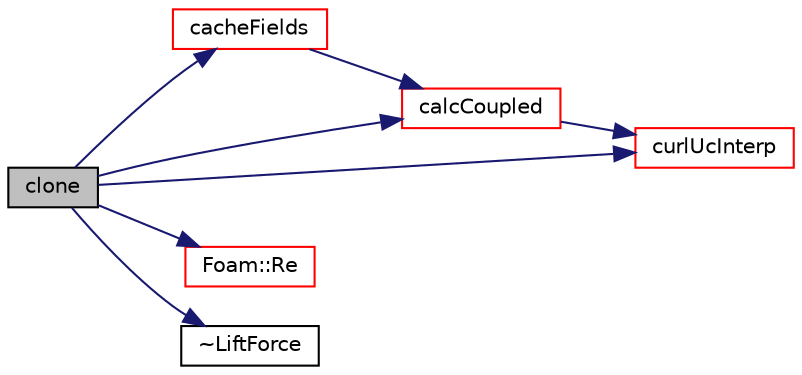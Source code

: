 digraph "clone"
{
  bgcolor="transparent";
  edge [fontname="Helvetica",fontsize="10",labelfontname="Helvetica",labelfontsize="10"];
  node [fontname="Helvetica",fontsize="10",shape=record];
  rankdir="LR";
  Node1 [label="clone",height=0.2,width=0.4,color="black", fillcolor="grey75", style="filled", fontcolor="black"];
  Node1 -> Node2 [color="midnightblue",fontsize="10",style="solid",fontname="Helvetica"];
  Node2 [label="cacheFields",height=0.2,width=0.4,color="red",URL="$a01336.html#a6005414ac27ae3e0b5a783ba216c1906",tooltip="Cache fields. "];
  Node2 -> Node3 [color="midnightblue",fontsize="10",style="solid",fontname="Helvetica"];
  Node3 [label="calcCoupled",height=0.2,width=0.4,color="red",URL="$a01336.html#ab75663629d97d97cca393a26248907c5",tooltip="Calculate the non-coupled force. "];
  Node3 -> Node4 [color="midnightblue",fontsize="10",style="solid",fontname="Helvetica"];
  Node4 [label="curlUcInterp",height=0.2,width=0.4,color="red",URL="$a01336.html#afd1bf3c4b693890b42336fd5caa11f22",tooltip="Return the curl of the carrier phase velocity interpolator. "];
  Node1 -> Node3 [color="midnightblue",fontsize="10",style="solid",fontname="Helvetica"];
  Node1 -> Node4 [color="midnightblue",fontsize="10",style="solid",fontname="Helvetica"];
  Node1 -> Node5 [color="midnightblue",fontsize="10",style="solid",fontname="Helvetica"];
  Node5 [label="Foam::Re",height=0.2,width=0.4,color="red",URL="$a10979.html#affa366970bcbe0f7ccf7c85557a3e12b"];
  Node1 -> Node6 [color="midnightblue",fontsize="10",style="solid",fontname="Helvetica"];
  Node6 [label="~LiftForce",height=0.2,width=0.4,color="black",URL="$a01336.html#a9a0751a59f2fdfc6c1631a2acf4dd441",tooltip="Destructor. "];
}
